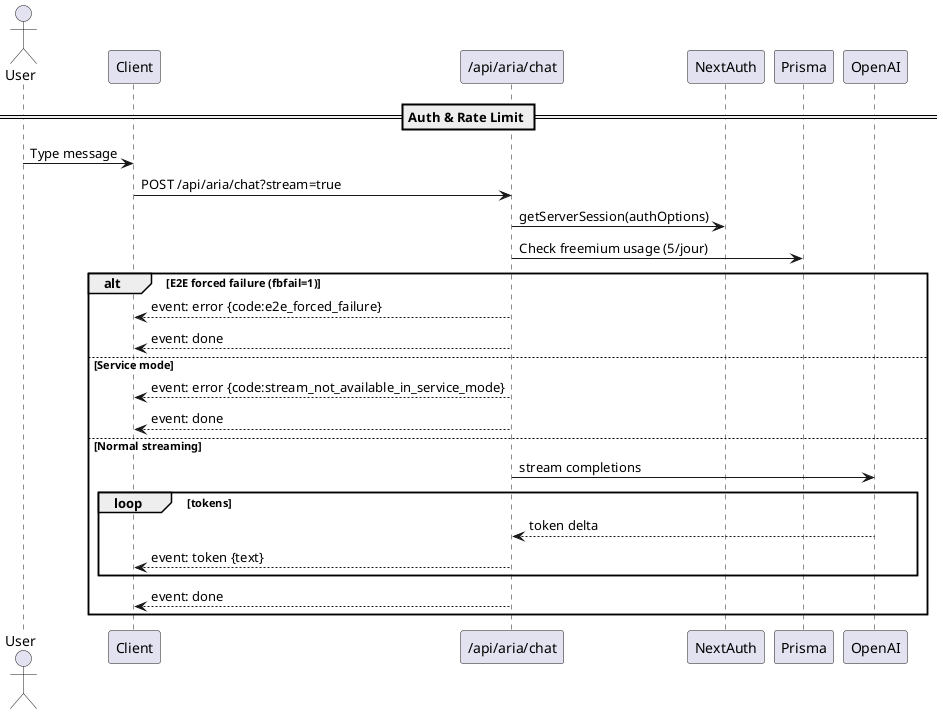 @startuml
actor User
participant Client
participant API as "/api/aria/chat"
participant Auth as "NextAuth"
participant DB as "Prisma"
participant OpenAI

== Auth & Rate Limit ==
User -> Client: Type message
Client -> API: POST /api/aria/chat?stream=true
API -> Auth: getServerSession(authOptions)
API -> DB: Check freemium usage (5/jour)
alt E2E forced failure (fbfail=1)
  API --> Client: event: error {code:e2e_forced_failure}
  API --> Client: event: done
else Service mode
  API --> Client: event: error {code:stream_not_available_in_service_mode}
  API --> Client: event: done
else Normal streaming
  API -> OpenAI: stream completions
  loop tokens
    OpenAI --> API: token delta
    API --> Client: event: token {text}
  end
  API --> Client: event: done
end
@enduml

